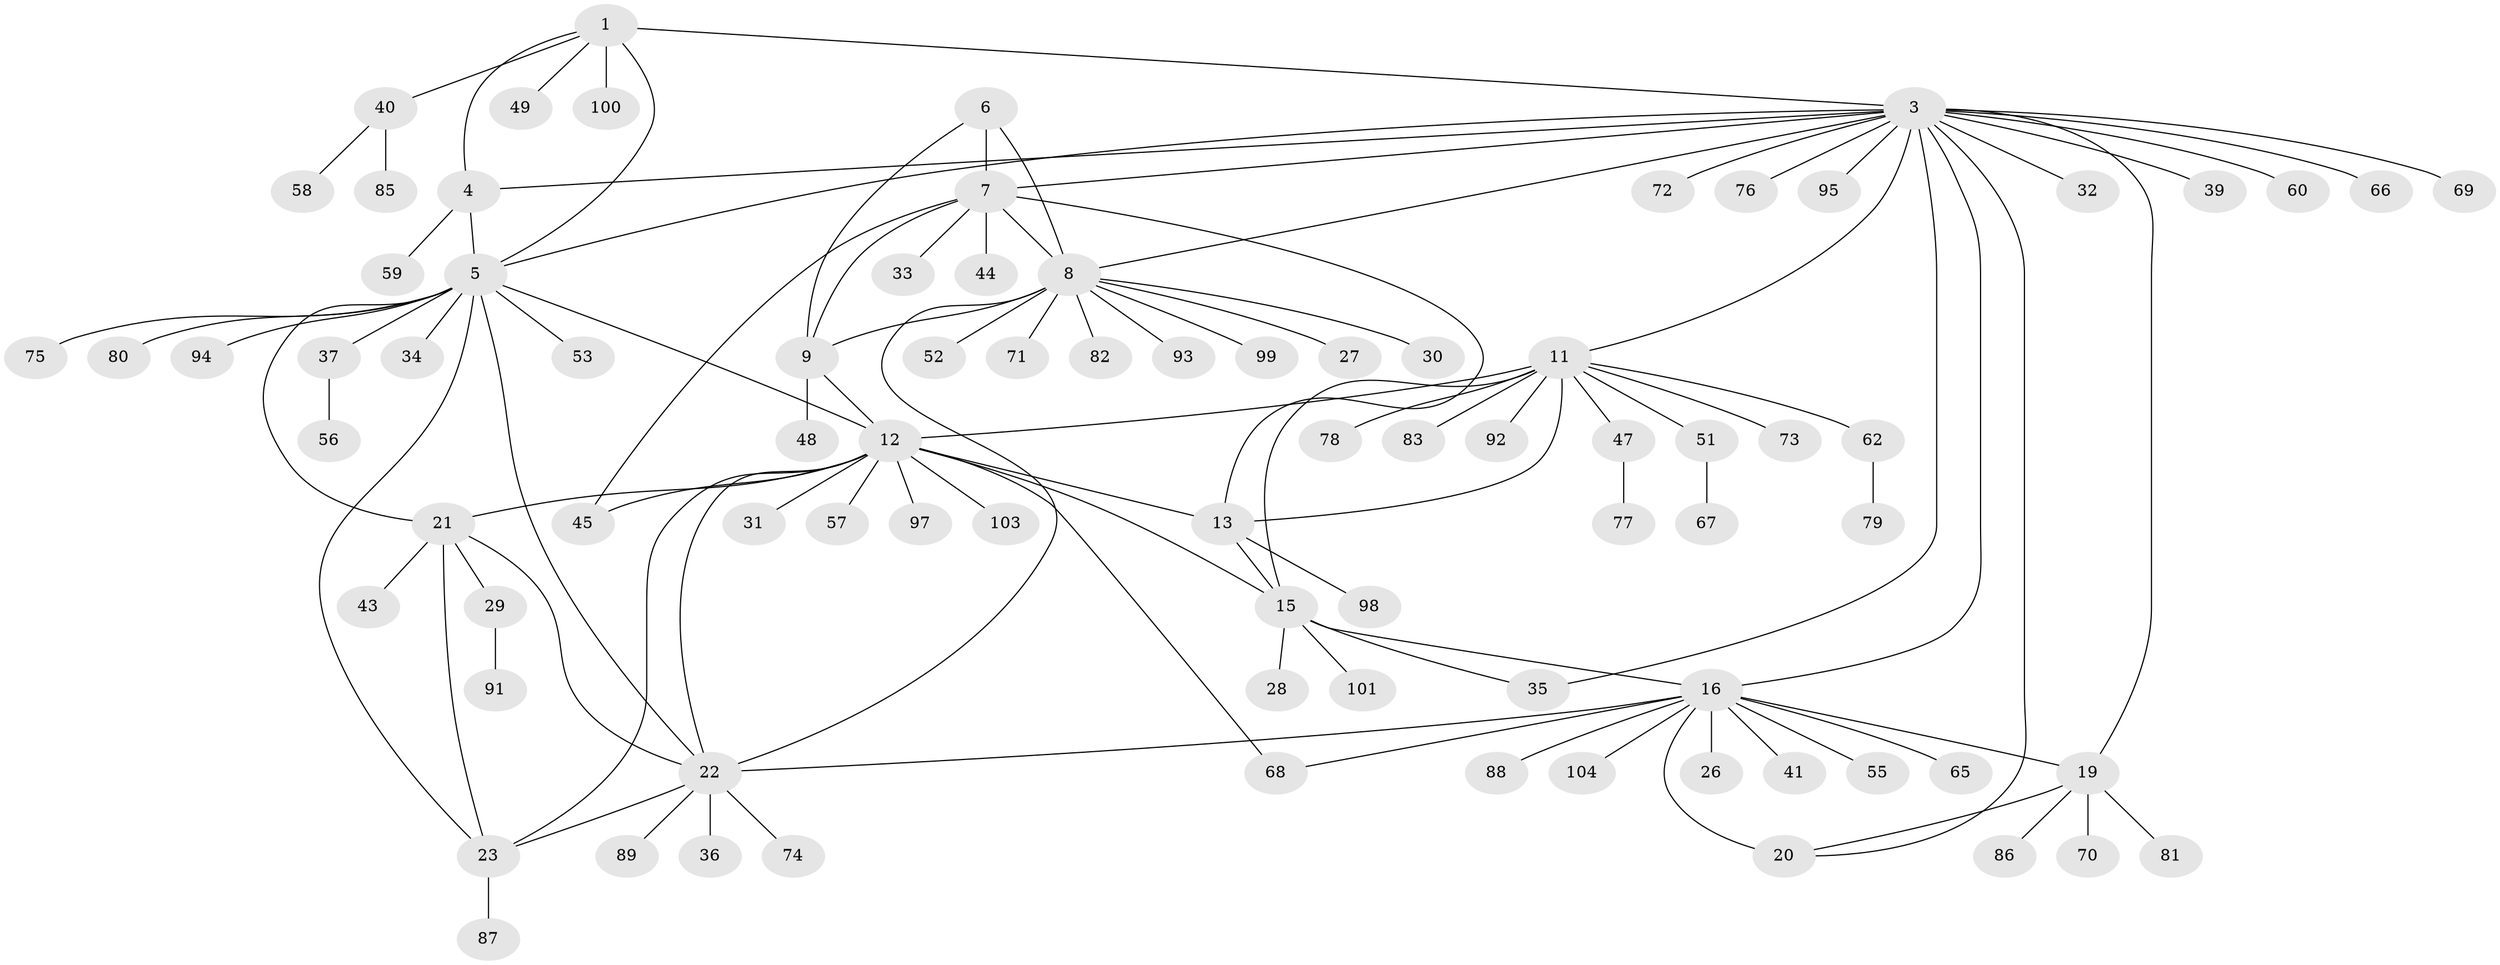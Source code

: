 // original degree distribution, {5: 0.047619047619047616, 6: 0.02857142857142857, 12: 0.009523809523809525, 8: 0.01904761904761905, 4: 0.009523809523809525, 13: 0.009523809523809525, 7: 0.05714285714285714, 11: 0.01904761904761905, 9: 0.01904761904761905, 10: 0.01904761904761905, 1: 0.6, 2: 0.1523809523809524, 3: 0.009523809523809525}
// Generated by graph-tools (version 1.1) at 2025/42/03/06/25 10:42:12]
// undirected, 85 vertices, 112 edges
graph export_dot {
graph [start="1"]
  node [color=gray90,style=filled];
  1 [super="+2"];
  3 [super="+18"];
  4;
  5 [super="+24"];
  6;
  7 [super="+10"];
  8 [super="+63"];
  9 [super="+64"];
  11 [super="+14"];
  12 [super="+25"];
  13 [super="+90"];
  15 [super="+38"];
  16 [super="+17"];
  19 [super="+84"];
  20 [super="+50"];
  21 [super="+54"];
  22 [super="+42"];
  23;
  26;
  27;
  28;
  29 [super="+46"];
  30;
  31;
  32 [super="+105"];
  33;
  34;
  35;
  36;
  37;
  39;
  40;
  41;
  43;
  44;
  45;
  47;
  48;
  49;
  51;
  52;
  53 [super="+96"];
  55;
  56;
  57;
  58;
  59 [super="+61"];
  60;
  62;
  65;
  66;
  67;
  68;
  69;
  70;
  71;
  72;
  73;
  74;
  75;
  76;
  77;
  78;
  79;
  80;
  81;
  82;
  83;
  85;
  86;
  87;
  88;
  89;
  91;
  92;
  93 [super="+102"];
  94;
  95;
  97;
  98;
  99;
  100;
  101;
  103;
  104;
  1 -- 3 [weight=2];
  1 -- 4 [weight=2];
  1 -- 5 [weight=2];
  1 -- 49;
  1 -- 100;
  1 -- 40;
  3 -- 4;
  3 -- 5;
  3 -- 11;
  3 -- 32;
  3 -- 35;
  3 -- 39;
  3 -- 60;
  3 -- 69;
  3 -- 66;
  3 -- 8;
  3 -- 72;
  3 -- 76;
  3 -- 16 [weight=2];
  3 -- 19;
  3 -- 20;
  3 -- 95;
  3 -- 7;
  4 -- 5;
  4 -- 59;
  5 -- 34;
  5 -- 37;
  5 -- 80;
  5 -- 23;
  5 -- 21;
  5 -- 22;
  5 -- 53;
  5 -- 75;
  5 -- 12;
  5 -- 94;
  6 -- 7 [weight=2];
  6 -- 8;
  6 -- 9;
  7 -- 8 [weight=2];
  7 -- 9 [weight=2];
  7 -- 13;
  7 -- 45;
  7 -- 33;
  7 -- 44;
  8 -- 9;
  8 -- 27;
  8 -- 30;
  8 -- 52;
  8 -- 71;
  8 -- 82;
  8 -- 93;
  8 -- 99;
  8 -- 22;
  9 -- 48;
  9 -- 12;
  11 -- 12 [weight=2];
  11 -- 13 [weight=2];
  11 -- 15 [weight=2];
  11 -- 47;
  11 -- 51;
  11 -- 73;
  11 -- 78;
  11 -- 83;
  11 -- 92;
  11 -- 62;
  12 -- 13;
  12 -- 15;
  12 -- 45;
  12 -- 97;
  12 -- 68;
  12 -- 103;
  12 -- 21;
  12 -- 22;
  12 -- 23;
  12 -- 57;
  12 -- 31;
  13 -- 15;
  13 -- 98;
  15 -- 16;
  15 -- 28;
  15 -- 35;
  15 -- 101;
  16 -- 19 [weight=2];
  16 -- 20 [weight=2];
  16 -- 22;
  16 -- 65;
  16 -- 68;
  16 -- 104;
  16 -- 41;
  16 -- 55;
  16 -- 88;
  16 -- 26;
  19 -- 20;
  19 -- 70;
  19 -- 81;
  19 -- 86;
  21 -- 22;
  21 -- 23;
  21 -- 29;
  21 -- 43;
  22 -- 23;
  22 -- 36;
  22 -- 74;
  22 -- 89;
  23 -- 87;
  29 -- 91;
  37 -- 56;
  40 -- 58;
  40 -- 85;
  47 -- 77;
  51 -- 67;
  62 -- 79;
}
